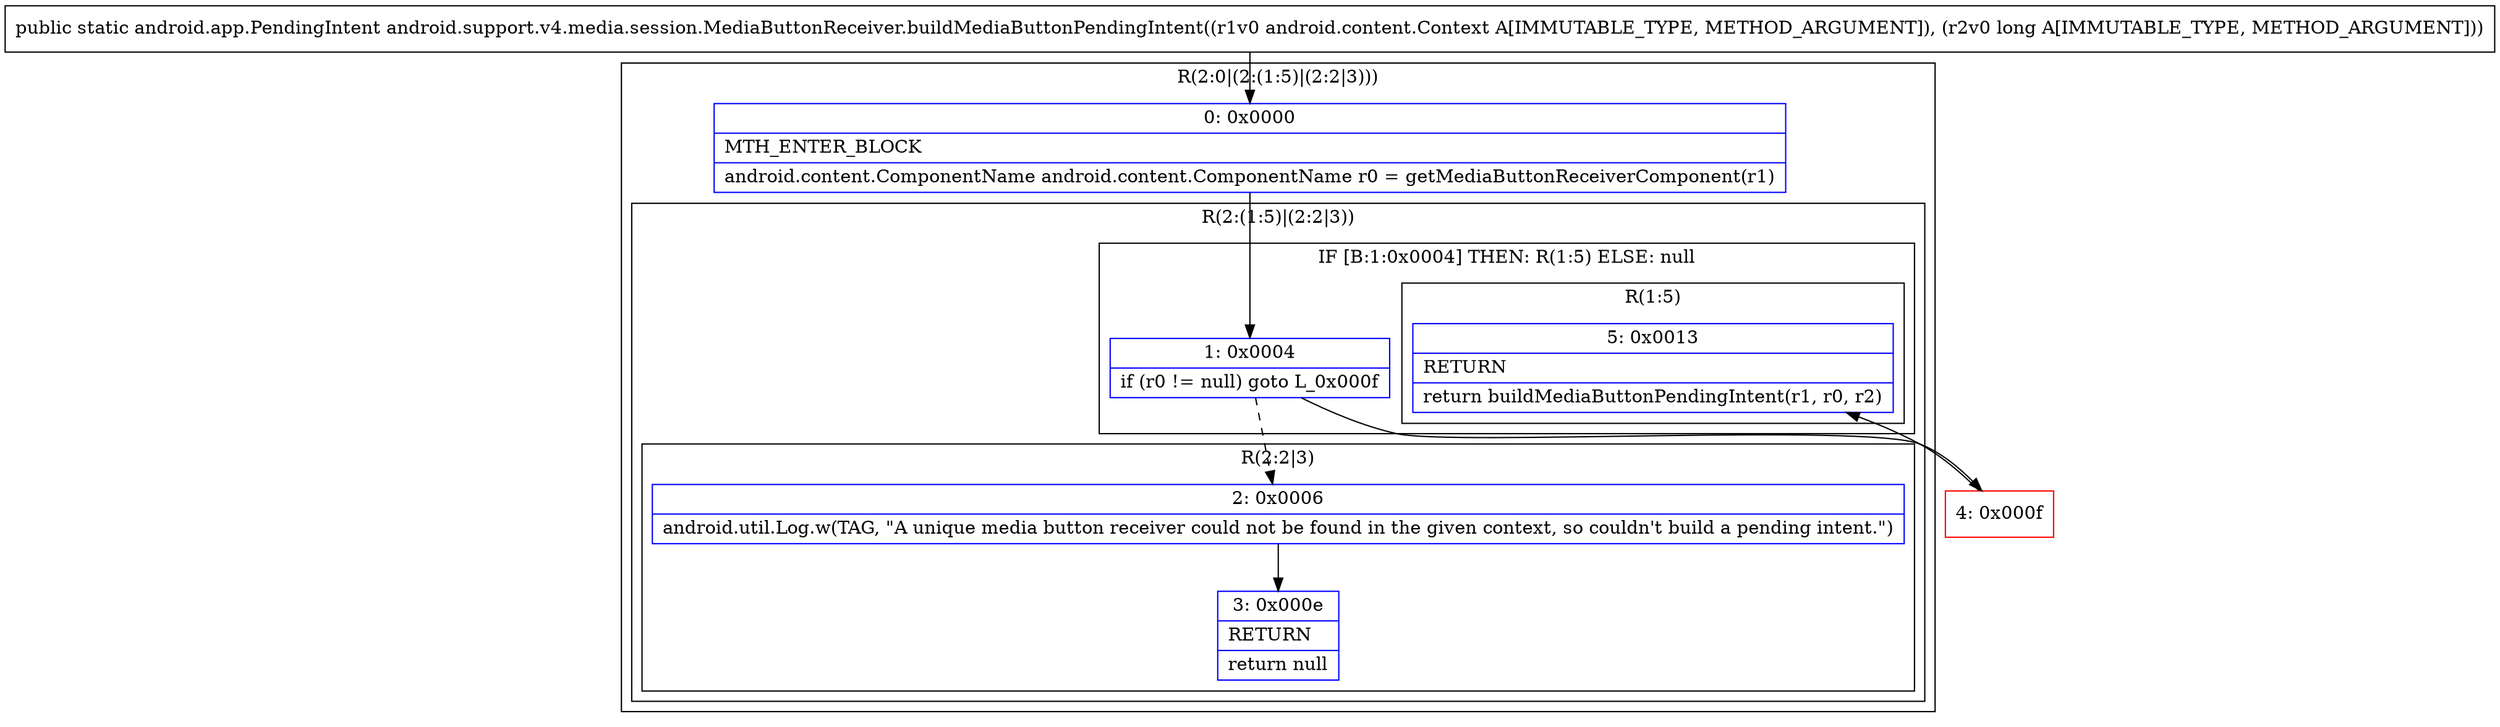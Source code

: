 digraph "CFG forandroid.support.v4.media.session.MediaButtonReceiver.buildMediaButtonPendingIntent(Landroid\/content\/Context;J)Landroid\/app\/PendingIntent;" {
subgraph cluster_Region_766396541 {
label = "R(2:0|(2:(1:5)|(2:2|3)))";
node [shape=record,color=blue];
Node_0 [shape=record,label="{0\:\ 0x0000|MTH_ENTER_BLOCK\l|android.content.ComponentName android.content.ComponentName r0 = getMediaButtonReceiverComponent(r1)\l}"];
subgraph cluster_Region_1120188908 {
label = "R(2:(1:5)|(2:2|3))";
node [shape=record,color=blue];
subgraph cluster_IfRegion_429394618 {
label = "IF [B:1:0x0004] THEN: R(1:5) ELSE: null";
node [shape=record,color=blue];
Node_1 [shape=record,label="{1\:\ 0x0004|if (r0 != null) goto L_0x000f\l}"];
subgraph cluster_Region_1749461201 {
label = "R(1:5)";
node [shape=record,color=blue];
Node_5 [shape=record,label="{5\:\ 0x0013|RETURN\l|return buildMediaButtonPendingIntent(r1, r0, r2)\l}"];
}
}
subgraph cluster_Region_692054818 {
label = "R(2:2|3)";
node [shape=record,color=blue];
Node_2 [shape=record,label="{2\:\ 0x0006|android.util.Log.w(TAG, \"A unique media button receiver could not be found in the given context, so couldn't build a pending intent.\")\l}"];
Node_3 [shape=record,label="{3\:\ 0x000e|RETURN\l|return null\l}"];
}
}
}
Node_4 [shape=record,color=red,label="{4\:\ 0x000f}"];
MethodNode[shape=record,label="{public static android.app.PendingIntent android.support.v4.media.session.MediaButtonReceiver.buildMediaButtonPendingIntent((r1v0 android.content.Context A[IMMUTABLE_TYPE, METHOD_ARGUMENT]), (r2v0 long A[IMMUTABLE_TYPE, METHOD_ARGUMENT])) }"];
MethodNode -> Node_0;
Node_0 -> Node_1;
Node_1 -> Node_2[style=dashed];
Node_1 -> Node_4;
Node_2 -> Node_3;
Node_4 -> Node_5;
}

